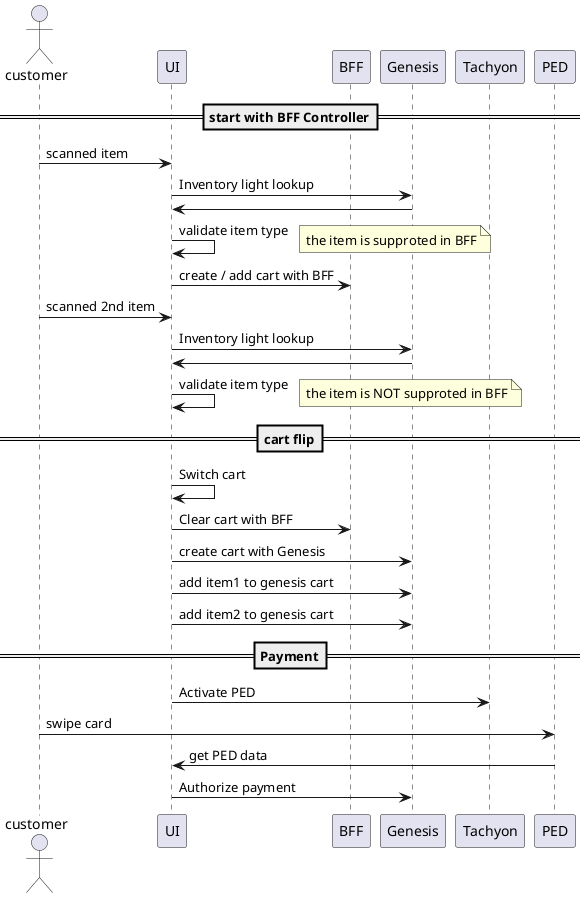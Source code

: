 @startuml
actor customer as user
participant UI as ui
participant BFF as bff
participant Genesis as genesis

==start with BFF Controller==
user->ui:  scanned item

ui->genesis:  Inventory light lookup 
genesis->ui:
ui->ui: validate item type
note right: the item is supproted in BFF 
ui->bff: create / add cart with BFF

user->ui:  scanned 2nd item
ui->genesis:  Inventory light lookup 
genesis->ui:
ui->ui : validate item type
note right: the item is NOT supproted in BFF 

==cart flip==
ui->ui : Switch cart
ui->bff: Clear cart with BFF


ui->genesis:  create cart with Genesis 
ui->genesis:  add item1 to genesis cart
ui->genesis:  add item2 to genesis cart

==Payment==
ui->Tachyon: Activate PED
user->PED: swipe card
PED->ui : get PED data

ui->genesis: Authorize payment
